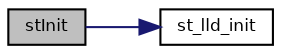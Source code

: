 digraph "stInit"
{
  bgcolor="transparent";
  edge [fontname="Helvetica",fontsize="8",labelfontname="Helvetica",labelfontsize="8"];
  node [fontname="Helvetica",fontsize="8",shape=record];
  rankdir="LR";
  Node9 [label="stInit",height=0.2,width=0.4,color="black", fillcolor="grey75", style="filled", fontcolor="black"];
  Node9 -> Node10 [color="midnightblue",fontsize="8",style="solid",fontname="Helvetica"];
  Node10 [label="st_lld_init",height=0.2,width=0.4,color="black",URL="$group___s_t.html#gabf8591d7b313ba25ab8365d5ac0a8eb7",tooltip="Low level ST driver initialization. "];
}
